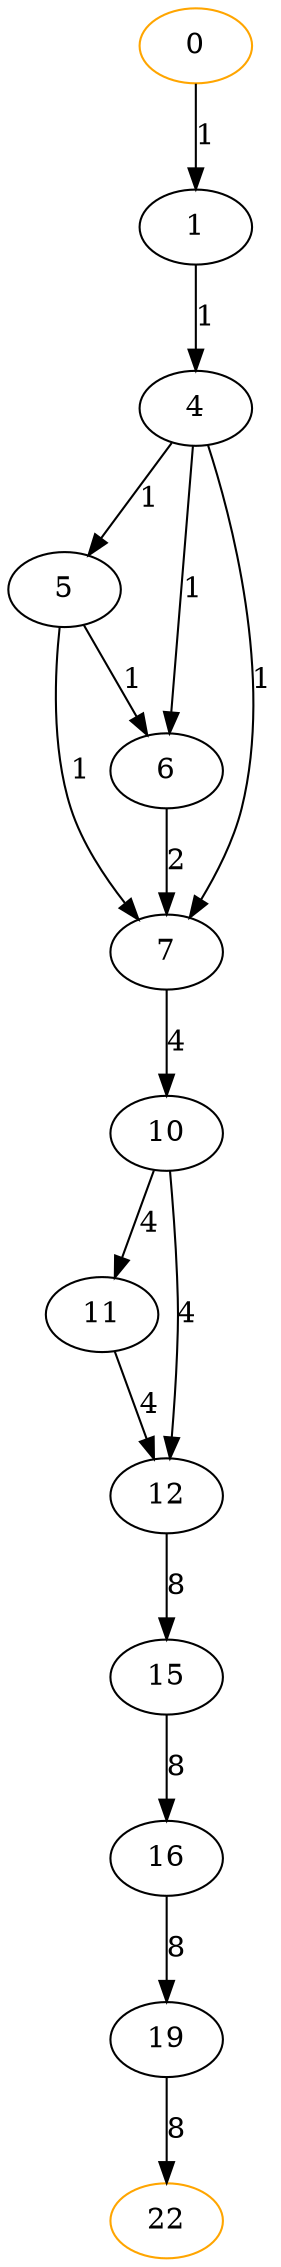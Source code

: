 digraph {
  0 [color=orange]
  1 
  4 
  5 
  6 
  7 
  10 
  11 
  12 
  15 
  16 
  19 
  22 [color=orange]
  0 -> 1 [label=1]
  1 -> 4 [label=1]
  4 -> 5 [label=1]
  4 -> 6 [label=1]
  4 -> 7 [label=1]
  5 -> 6 [label=1]
  5 -> 7 [label=1]
  6 -> 7 [label=2]
  7 -> 10 [label=4]
  10 -> 11 [label=4]
  10 -> 12 [label=4]
  11 -> 12 [label=4]
  12 -> 15 [label=8]
  15 -> 16 [label=8]
  16 -> 19 [label=8]
  19 -> 22 [label=8]
}